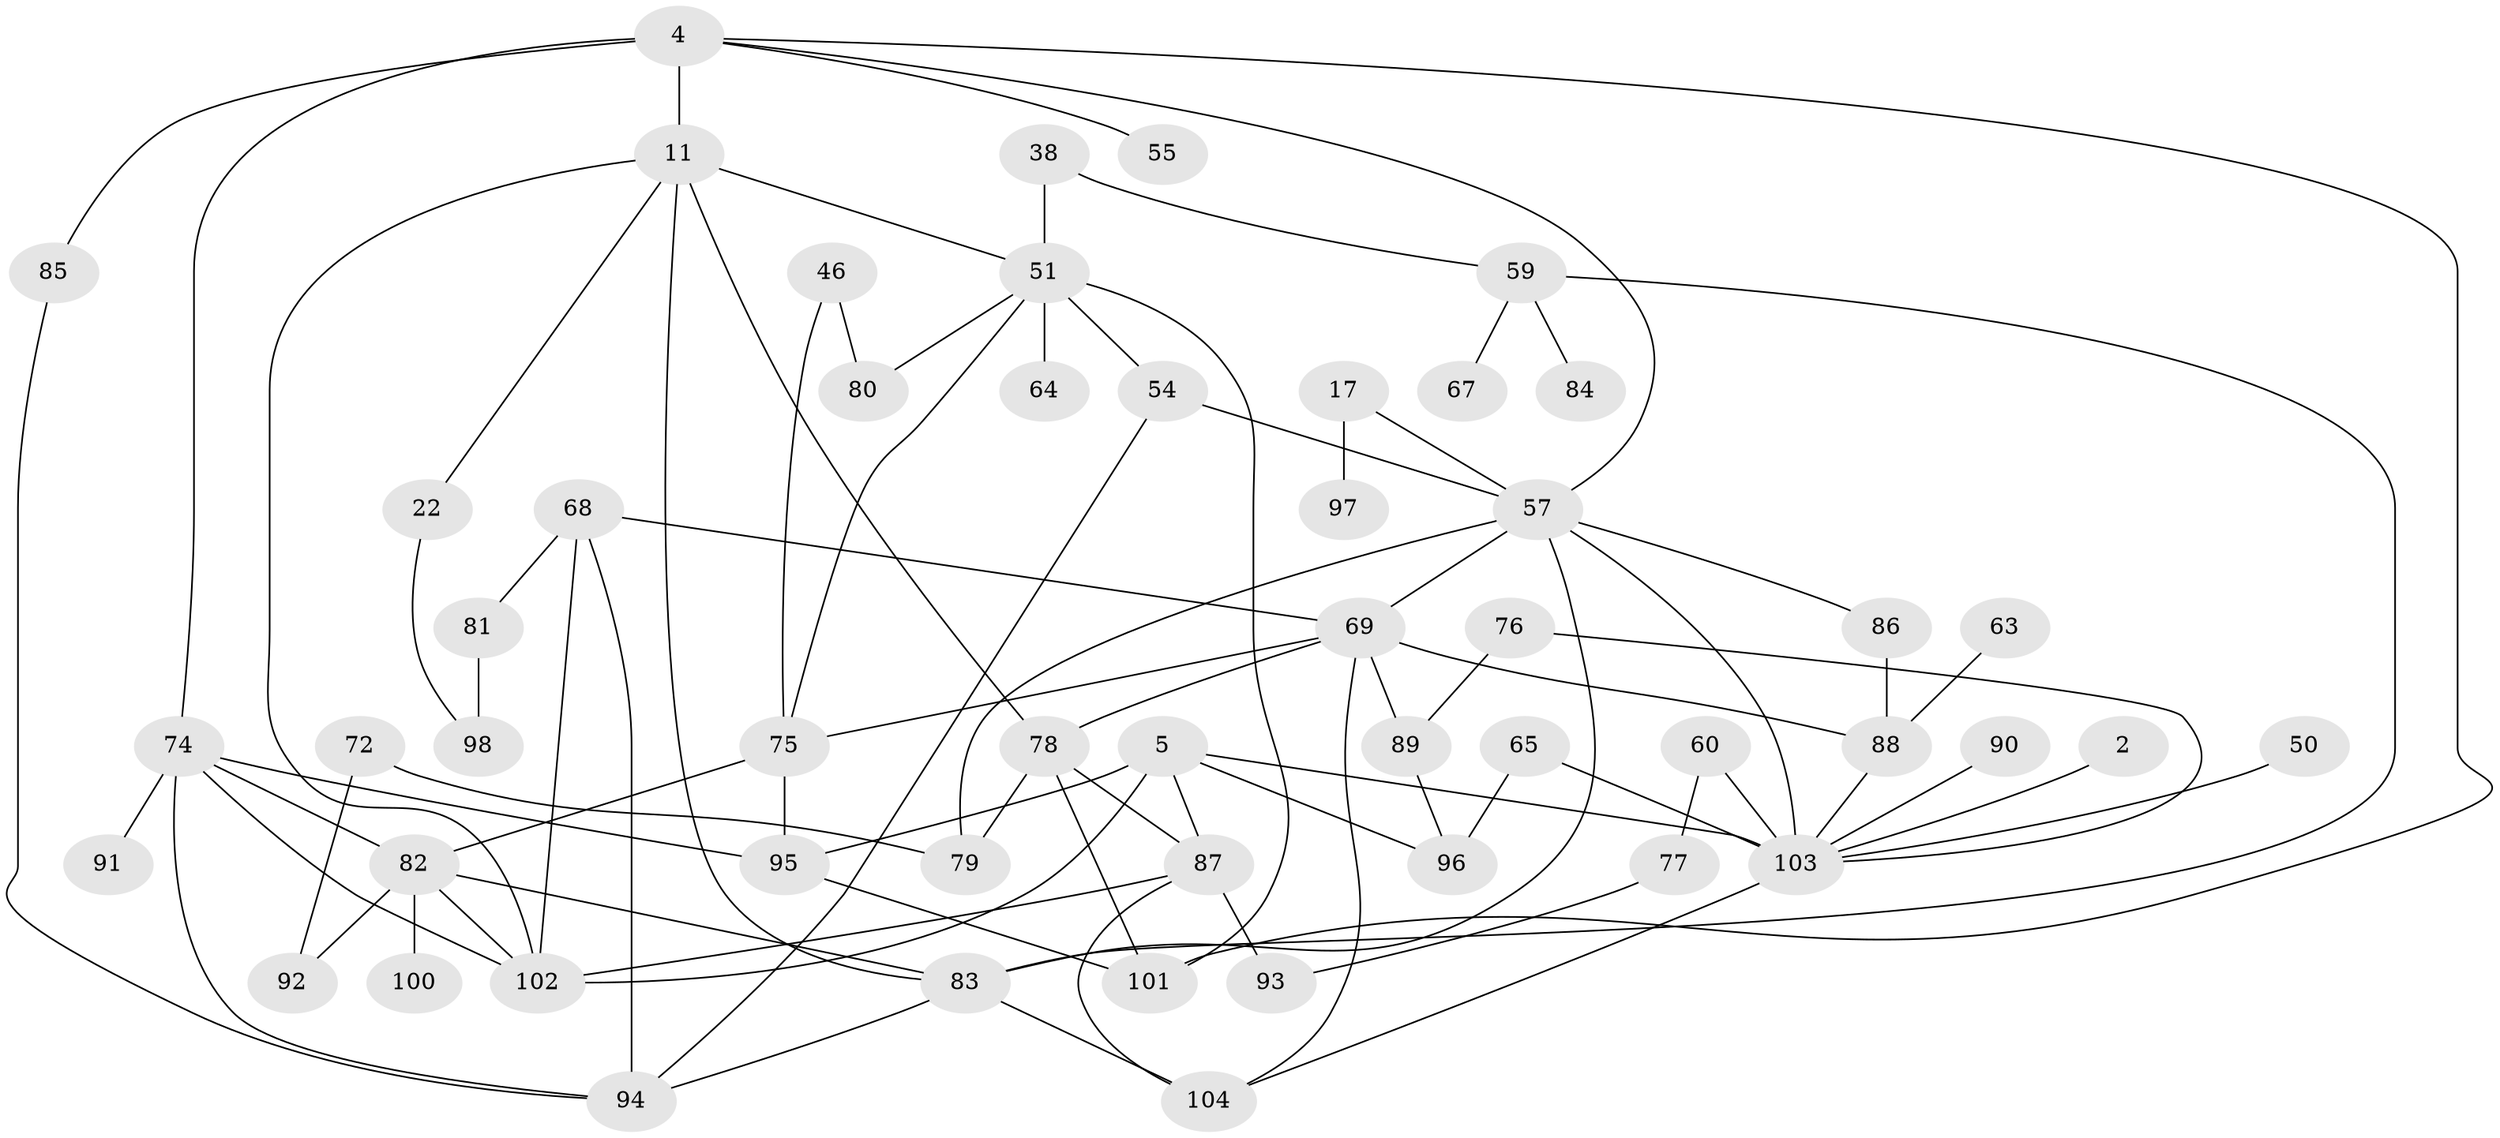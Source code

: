 // original degree distribution, {7: 0.028846153846153848, 1: 0.18269230769230768, 9: 0.009615384615384616, 6: 0.028846153846153848, 5: 0.07692307692307693, 4: 0.15384615384615385, 3: 0.22115384615384615, 2: 0.2980769230769231}
// Generated by graph-tools (version 1.1) at 2025/43/03/09/25 04:43:00]
// undirected, 52 vertices, 86 edges
graph export_dot {
graph [start="1"]
  node [color=gray90,style=filled];
  2;
  4;
  5;
  11 [super="+9"];
  17;
  22;
  38;
  46;
  50;
  51 [super="+23+28+24+33+40"];
  54;
  55;
  57 [super="+6+3"];
  59;
  60;
  63;
  64;
  65;
  67;
  68;
  69 [super="+21+29+62+52+56"];
  72;
  74 [super="+27+49+66"];
  75 [super="+37+42"];
  76;
  77;
  78 [super="+34"];
  79 [super="+13"];
  80 [super="+31"];
  81;
  82 [super="+35+43"];
  83 [super="+70+73"];
  84;
  85;
  86;
  87 [super="+58"];
  88 [super="+41"];
  89 [super="+39"];
  90;
  91;
  92;
  93;
  94 [super="+71"];
  95 [super="+45"];
  96;
  97;
  98;
  100;
  101 [super="+16+99"];
  102 [super="+48+61"];
  103 [super="+53+10"];
  104;
  2 -- 103;
  4 -- 11 [weight=2];
  4 -- 55;
  4 -- 85;
  4 -- 57;
  4 -- 101;
  4 -- 74;
  5 -- 87;
  5 -- 96;
  5 -- 103 [weight=2];
  5 -- 95;
  5 -- 102;
  11 -- 22;
  11 -- 83;
  11 -- 51;
  11 -- 78;
  11 -- 102;
  17 -- 97;
  17 -- 57;
  22 -- 98;
  38 -- 59;
  38 -- 51;
  46 -- 80;
  46 -- 75;
  50 -- 103;
  51 -- 101;
  51 -- 54 [weight=2];
  51 -- 64;
  51 -- 80;
  51 -- 75;
  54 -- 57 [weight=2];
  54 -- 94;
  57 -- 79 [weight=2];
  57 -- 86;
  57 -- 69 [weight=2];
  57 -- 103 [weight=4];
  57 -- 83;
  59 -- 67;
  59 -- 84;
  59 -- 83;
  60 -- 77;
  60 -- 103;
  63 -- 88;
  65 -- 96;
  65 -- 103;
  68 -- 81;
  68 -- 102;
  68 -- 94;
  68 -- 69;
  69 -- 104;
  69 -- 89;
  69 -- 88;
  69 -- 75;
  69 -- 78;
  72 -- 92;
  72 -- 79;
  74 -- 95 [weight=2];
  74 -- 82 [weight=2];
  74 -- 91;
  74 -- 94;
  74 -- 102;
  75 -- 95 [weight=2];
  75 -- 82;
  76 -- 89;
  76 -- 103;
  77 -- 93;
  78 -- 101;
  78 -- 79;
  78 -- 87;
  81 -- 98;
  82 -- 83;
  82 -- 100;
  82 -- 92;
  82 -- 102;
  83 -- 104;
  83 -- 94;
  85 -- 94;
  86 -- 88;
  87 -- 104;
  87 -- 102;
  87 -- 93;
  88 -- 103;
  89 -- 96;
  90 -- 103;
  95 -- 101 [weight=2];
  103 -- 104;
}
